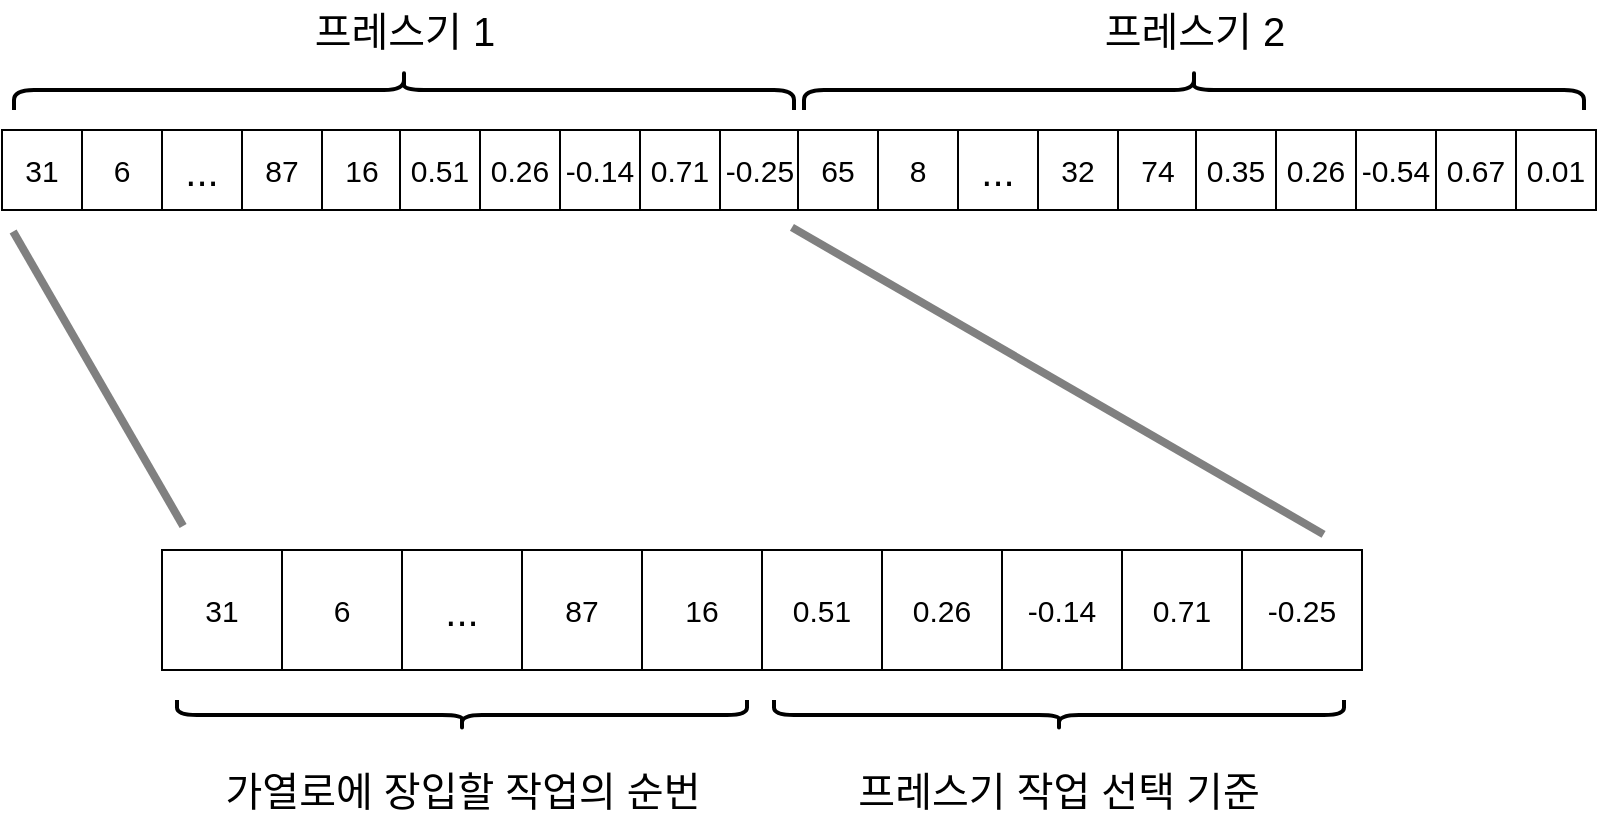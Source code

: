 <mxfile version="15.5.4" type="github">
  <diagram id="wdg7d6GIiMwj1WEckeHe" name="Page-1">
    <mxGraphModel dx="2480" dy="987" grid="1" gridSize="10" guides="1" tooltips="1" connect="1" arrows="1" fold="1" page="1" pageScale="1" pageWidth="827" pageHeight="1169" math="0" shadow="0">
      <root>
        <mxCell id="0" />
        <mxCell id="1" parent="0" />
        <mxCell id="QtLdcIYBbhYkDuSN89B0-1" value="" style="shape=table;html=1;whiteSpace=wrap;startSize=0;container=1;collapsible=0;childLayout=tableLayout;rounded=1;sketch=0;fontSize=16;" parent="1" vertex="1">
          <mxGeometry x="14" y="70" width="200" height="40" as="geometry" />
        </mxCell>
        <mxCell id="QtLdcIYBbhYkDuSN89B0-2" value="" style="shape=partialRectangle;html=1;whiteSpace=wrap;collapsible=0;dropTarget=0;pointerEvents=0;fillColor=none;top=0;left=0;bottom=0;right=0;points=[[0,0.5],[1,0.5]];portConstraint=eastwest;" parent="QtLdcIYBbhYkDuSN89B0-1" vertex="1">
          <mxGeometry width="200" height="40" as="geometry" />
        </mxCell>
        <mxCell id="QtLdcIYBbhYkDuSN89B0-3" value="&lt;font style=&quot;font-size: 15px&quot;&gt;31&lt;/font&gt;" style="shape=partialRectangle;html=1;whiteSpace=wrap;connectable=0;fillColor=none;top=0;left=0;bottom=0;right=0;overflow=hidden;pointerEvents=1;" parent="QtLdcIYBbhYkDuSN89B0-2" vertex="1">
          <mxGeometry width="40" height="40" as="geometry">
            <mxRectangle width="40" height="40" as="alternateBounds" />
          </mxGeometry>
        </mxCell>
        <mxCell id="QtLdcIYBbhYkDuSN89B0-4" value="&lt;font size=&quot;1&quot;&gt;&lt;span style=&quot;font-weight: normal ; font-size: 15px&quot;&gt;6&lt;/span&gt;&lt;/font&gt;" style="shape=partialRectangle;html=1;whiteSpace=wrap;connectable=0;fillColor=none;top=0;left=0;bottom=0;right=0;overflow=hidden;pointerEvents=1;fontStyle=1" parent="QtLdcIYBbhYkDuSN89B0-2" vertex="1">
          <mxGeometry x="40" width="40" height="40" as="geometry">
            <mxRectangle width="40" height="40" as="alternateBounds" />
          </mxGeometry>
        </mxCell>
        <mxCell id="QtLdcIYBbhYkDuSN89B0-5" value="&lt;font style=&quot;font-size: 20px&quot;&gt;...&lt;/font&gt;" style="shape=partialRectangle;html=1;whiteSpace=wrap;connectable=0;fillColor=none;top=0;left=0;bottom=0;right=0;overflow=hidden;pointerEvents=1;" parent="QtLdcIYBbhYkDuSN89B0-2" vertex="1">
          <mxGeometry x="80" width="40" height="40" as="geometry">
            <mxRectangle width="40" height="40" as="alternateBounds" />
          </mxGeometry>
        </mxCell>
        <mxCell id="QtLdcIYBbhYkDuSN89B0-14" value="&lt;font style=&quot;font-size: 15px&quot;&gt;87&lt;/font&gt;" style="shape=partialRectangle;html=1;whiteSpace=wrap;connectable=0;fillColor=none;top=0;left=0;bottom=0;right=0;overflow=hidden;pointerEvents=1;" parent="QtLdcIYBbhYkDuSN89B0-2" vertex="1">
          <mxGeometry x="120" width="40" height="40" as="geometry">
            <mxRectangle width="40" height="40" as="alternateBounds" />
          </mxGeometry>
        </mxCell>
        <mxCell id="QtLdcIYBbhYkDuSN89B0-15" value="&lt;font style=&quot;font-size: 15px&quot;&gt;16&lt;/font&gt;" style="shape=partialRectangle;html=1;whiteSpace=wrap;connectable=0;fillColor=none;top=0;left=0;bottom=0;right=0;overflow=hidden;pointerEvents=1;" parent="QtLdcIYBbhYkDuSN89B0-2" vertex="1">
          <mxGeometry x="160" width="40" height="40" as="geometry">
            <mxRectangle width="40" height="40" as="alternateBounds" />
          </mxGeometry>
        </mxCell>
        <mxCell id="rLPBgmUreou9VduvHPSA-52" value="" style="shape=table;html=1;whiteSpace=wrap;startSize=0;container=1;collapsible=0;childLayout=tableLayout;rounded=1;sketch=0;fontSize=16;" parent="1" vertex="1">
          <mxGeometry x="213" y="70" width="200" height="40" as="geometry" />
        </mxCell>
        <mxCell id="rLPBgmUreou9VduvHPSA-53" value="" style="shape=partialRectangle;html=1;whiteSpace=wrap;collapsible=0;dropTarget=0;pointerEvents=0;fillColor=none;top=0;left=0;bottom=0;right=0;points=[[0,0.5],[1,0.5]];portConstraint=eastwest;" parent="rLPBgmUreou9VduvHPSA-52" vertex="1">
          <mxGeometry width="200" height="40" as="geometry" />
        </mxCell>
        <mxCell id="rLPBgmUreou9VduvHPSA-54" value="&lt;font&gt;&lt;font style=&quot;font-size: 15px&quot;&gt;0.51&lt;/font&gt;&lt;br&gt;&lt;/font&gt;" style="shape=partialRectangle;html=1;whiteSpace=wrap;connectable=0;fillColor=none;top=0;left=0;bottom=0;right=0;overflow=hidden;pointerEvents=1;" parent="rLPBgmUreou9VduvHPSA-53" vertex="1">
          <mxGeometry width="40" height="40" as="geometry">
            <mxRectangle width="40" height="40" as="alternateBounds" />
          </mxGeometry>
        </mxCell>
        <mxCell id="rLPBgmUreou9VduvHPSA-55" value="&lt;font size=&quot;1&quot;&gt;&lt;span style=&quot;font-weight: normal ; font-size: 15px&quot;&gt;0.26&lt;/span&gt;&lt;/font&gt;" style="shape=partialRectangle;html=1;whiteSpace=wrap;connectable=0;fillColor=none;top=0;left=0;bottom=0;right=0;overflow=hidden;pointerEvents=1;fontStyle=1" parent="rLPBgmUreou9VduvHPSA-53" vertex="1">
          <mxGeometry x="40" width="40" height="40" as="geometry">
            <mxRectangle width="40" height="40" as="alternateBounds" />
          </mxGeometry>
        </mxCell>
        <mxCell id="rLPBgmUreou9VduvHPSA-56" value="&lt;font style=&quot;font-size: 15px&quot;&gt;-0.14&lt;/font&gt;" style="shape=partialRectangle;html=1;whiteSpace=wrap;connectable=0;fillColor=none;top=0;left=0;bottom=0;right=0;overflow=hidden;pointerEvents=1;" parent="rLPBgmUreou9VduvHPSA-53" vertex="1">
          <mxGeometry x="80" width="40" height="40" as="geometry">
            <mxRectangle width="40" height="40" as="alternateBounds" />
          </mxGeometry>
        </mxCell>
        <mxCell id="rLPBgmUreou9VduvHPSA-57" value="&lt;font style=&quot;font-size: 15px&quot;&gt;0.71&lt;/font&gt;" style="shape=partialRectangle;html=1;whiteSpace=wrap;connectable=0;fillColor=none;top=0;left=0;bottom=0;right=0;overflow=hidden;pointerEvents=1;" parent="rLPBgmUreou9VduvHPSA-53" vertex="1">
          <mxGeometry x="120" width="40" height="40" as="geometry">
            <mxRectangle width="40" height="40" as="alternateBounds" />
          </mxGeometry>
        </mxCell>
        <mxCell id="rLPBgmUreou9VduvHPSA-58" value="&lt;font style=&quot;font-size: 15px&quot;&gt;-0.25&lt;/font&gt;" style="shape=partialRectangle;html=1;whiteSpace=wrap;connectable=0;fillColor=none;top=0;left=0;bottom=0;right=0;overflow=hidden;pointerEvents=1;" parent="rLPBgmUreou9VduvHPSA-53" vertex="1">
          <mxGeometry x="160" width="40" height="40" as="geometry">
            <mxRectangle width="40" height="40" as="alternateBounds" />
          </mxGeometry>
        </mxCell>
        <mxCell id="rLPBgmUreou9VduvHPSA-116" value="" style="shape=table;html=1;whiteSpace=wrap;startSize=0;container=1;collapsible=0;childLayout=tableLayout;rounded=1;sketch=0;fontSize=16;" parent="1" vertex="1">
          <mxGeometry x="412" y="70" width="200" height="40" as="geometry" />
        </mxCell>
        <mxCell id="rLPBgmUreou9VduvHPSA-117" value="" style="shape=partialRectangle;html=1;whiteSpace=wrap;collapsible=0;dropTarget=0;pointerEvents=0;fillColor=none;top=0;left=0;bottom=0;right=0;points=[[0,0.5],[1,0.5]];portConstraint=eastwest;" parent="rLPBgmUreou9VduvHPSA-116" vertex="1">
          <mxGeometry width="200" height="40" as="geometry" />
        </mxCell>
        <mxCell id="rLPBgmUreou9VduvHPSA-118" value="&lt;font style=&quot;font-size: 15px&quot;&gt;65&lt;/font&gt;" style="shape=partialRectangle;html=1;whiteSpace=wrap;connectable=0;fillColor=none;top=0;left=0;bottom=0;right=0;overflow=hidden;pointerEvents=1;" parent="rLPBgmUreou9VduvHPSA-117" vertex="1">
          <mxGeometry width="40" height="40" as="geometry">
            <mxRectangle width="40" height="40" as="alternateBounds" />
          </mxGeometry>
        </mxCell>
        <mxCell id="rLPBgmUreou9VduvHPSA-119" value="&lt;font style=&quot;font-size: 14px&quot;&gt;&lt;span style=&quot;font-weight: normal ; font-size: 15px&quot;&gt;8&lt;/span&gt;&lt;/font&gt;" style="shape=partialRectangle;html=1;whiteSpace=wrap;connectable=0;fillColor=none;top=0;left=0;bottom=0;right=0;overflow=hidden;pointerEvents=1;fontStyle=1" parent="rLPBgmUreou9VduvHPSA-117" vertex="1">
          <mxGeometry x="40" width="40" height="40" as="geometry">
            <mxRectangle width="40" height="40" as="alternateBounds" />
          </mxGeometry>
        </mxCell>
        <mxCell id="rLPBgmUreou9VduvHPSA-120" value="&lt;font style=&quot;font-size: 20px&quot;&gt;...&lt;/font&gt;" style="shape=partialRectangle;html=1;whiteSpace=wrap;connectable=0;fillColor=none;top=0;left=0;bottom=0;right=0;overflow=hidden;pointerEvents=1;" parent="rLPBgmUreou9VduvHPSA-117" vertex="1">
          <mxGeometry x="80" width="40" height="40" as="geometry">
            <mxRectangle width="40" height="40" as="alternateBounds" />
          </mxGeometry>
        </mxCell>
        <mxCell id="rLPBgmUreou9VduvHPSA-121" value="&lt;font style=&quot;font-size: 15px&quot;&gt;32&lt;/font&gt;" style="shape=partialRectangle;html=1;whiteSpace=wrap;connectable=0;fillColor=none;top=0;left=0;bottom=0;right=0;overflow=hidden;pointerEvents=1;" parent="rLPBgmUreou9VduvHPSA-117" vertex="1">
          <mxGeometry x="120" width="40" height="40" as="geometry">
            <mxRectangle width="40" height="40" as="alternateBounds" />
          </mxGeometry>
        </mxCell>
        <mxCell id="rLPBgmUreou9VduvHPSA-122" value="&lt;font style=&quot;font-size: 15px&quot;&gt;74&lt;/font&gt;" style="shape=partialRectangle;html=1;whiteSpace=wrap;connectable=0;fillColor=none;top=0;left=0;bottom=0;right=0;overflow=hidden;pointerEvents=1;" parent="rLPBgmUreou9VduvHPSA-117" vertex="1">
          <mxGeometry x="160" width="40" height="40" as="geometry">
            <mxRectangle width="40" height="40" as="alternateBounds" />
          </mxGeometry>
        </mxCell>
        <mxCell id="rLPBgmUreou9VduvHPSA-123" value="" style="shape=table;html=1;whiteSpace=wrap;startSize=0;container=1;collapsible=0;childLayout=tableLayout;rounded=1;sketch=0;fontSize=16;" parent="1" vertex="1">
          <mxGeometry x="611" y="70" width="200" height="40" as="geometry" />
        </mxCell>
        <mxCell id="rLPBgmUreou9VduvHPSA-124" value="" style="shape=partialRectangle;html=1;whiteSpace=wrap;collapsible=0;dropTarget=0;pointerEvents=0;fillColor=none;top=0;left=0;bottom=0;right=0;points=[[0,0.5],[1,0.5]];portConstraint=eastwest;" parent="rLPBgmUreou9VduvHPSA-123" vertex="1">
          <mxGeometry width="200" height="40" as="geometry" />
        </mxCell>
        <mxCell id="rLPBgmUreou9VduvHPSA-125" value="&lt;font style=&quot;font-size: 15px&quot;&gt;0.35&lt;/font&gt;" style="shape=partialRectangle;html=1;whiteSpace=wrap;connectable=0;fillColor=none;top=0;left=0;bottom=0;right=0;overflow=hidden;pointerEvents=1;" parent="rLPBgmUreou9VduvHPSA-124" vertex="1">
          <mxGeometry width="40" height="40" as="geometry">
            <mxRectangle width="40" height="40" as="alternateBounds" />
          </mxGeometry>
        </mxCell>
        <mxCell id="rLPBgmUreou9VduvHPSA-126" value="&lt;font style=&quot;font-size: 14px&quot;&gt;&lt;span style=&quot;font-weight: normal ; font-size: 15px&quot;&gt;0.26&lt;/span&gt;&lt;/font&gt;" style="shape=partialRectangle;html=1;whiteSpace=wrap;connectable=0;fillColor=none;top=0;left=0;bottom=0;right=0;overflow=hidden;pointerEvents=1;fontStyle=1" parent="rLPBgmUreou9VduvHPSA-124" vertex="1">
          <mxGeometry x="40" width="40" height="40" as="geometry">
            <mxRectangle width="40" height="40" as="alternateBounds" />
          </mxGeometry>
        </mxCell>
        <mxCell id="rLPBgmUreou9VduvHPSA-127" value="&lt;font style=&quot;font-size: 15px&quot;&gt;-0.54&lt;/font&gt;" style="shape=partialRectangle;html=1;whiteSpace=wrap;connectable=0;fillColor=none;top=0;left=0;bottom=0;right=0;overflow=hidden;pointerEvents=1;" parent="rLPBgmUreou9VduvHPSA-124" vertex="1">
          <mxGeometry x="80" width="40" height="40" as="geometry">
            <mxRectangle width="40" height="40" as="alternateBounds" />
          </mxGeometry>
        </mxCell>
        <mxCell id="rLPBgmUreou9VduvHPSA-128" value="&lt;font style=&quot;font-size: 15px&quot;&gt;0.67&lt;/font&gt;" style="shape=partialRectangle;html=1;whiteSpace=wrap;connectable=0;fillColor=none;top=0;left=0;bottom=0;right=0;overflow=hidden;pointerEvents=1;" parent="rLPBgmUreou9VduvHPSA-124" vertex="1">
          <mxGeometry x="120" width="40" height="40" as="geometry">
            <mxRectangle width="40" height="40" as="alternateBounds" />
          </mxGeometry>
        </mxCell>
        <mxCell id="rLPBgmUreou9VduvHPSA-129" value="&lt;font style=&quot;font-size: 15px&quot;&gt;0.01&lt;/font&gt;" style="shape=partialRectangle;html=1;whiteSpace=wrap;connectable=0;fillColor=none;top=0;left=0;bottom=0;right=0;overflow=hidden;pointerEvents=1;" parent="rLPBgmUreou9VduvHPSA-124" vertex="1">
          <mxGeometry x="160" width="40" height="40" as="geometry">
            <mxRectangle width="40" height="40" as="alternateBounds" />
          </mxGeometry>
        </mxCell>
        <mxCell id="rLPBgmUreou9VduvHPSA-130" value="" style="shape=curlyBracket;whiteSpace=wrap;html=1;rounded=1;flipH=1;fontSize=15;rotation=-90;strokeWidth=2;" parent="1" vertex="1">
          <mxGeometry x="205" y="-145" width="20" height="390" as="geometry" />
        </mxCell>
        <mxCell id="rLPBgmUreou9VduvHPSA-131" value="" style="shape=curlyBracket;whiteSpace=wrap;html=1;rounded=1;flipH=1;fontSize=15;rotation=-90;strokeWidth=2;" parent="1" vertex="1">
          <mxGeometry x="600" y="-145" width="20" height="390" as="geometry" />
        </mxCell>
        <mxCell id="rLPBgmUreou9VduvHPSA-132" value="&lt;font style=&quot;background-color: rgb(255 , 255 , 255) ; font-size: 20px&quot;&gt;프레스기 1&lt;/font&gt;" style="text;html=1;align=center;verticalAlign=middle;resizable=0;points=[];autosize=1;strokeColor=none;fillColor=none;fontSize=15;" parent="1" vertex="1">
          <mxGeometry x="160" y="5" width="110" height="30" as="geometry" />
        </mxCell>
        <mxCell id="rLPBgmUreou9VduvHPSA-133" value="&lt;font style=&quot;background-color: rgb(255 , 255 , 255) ; font-size: 20px&quot;&gt;프레스기 2&lt;/font&gt;" style="text;html=1;align=center;verticalAlign=middle;resizable=0;points=[];autosize=1;strokeColor=none;fillColor=none;fontSize=15;" parent="1" vertex="1">
          <mxGeometry x="555" y="5" width="110" height="30" as="geometry" />
        </mxCell>
        <mxCell id="rLPBgmUreou9VduvHPSA-137" value="" style="shape=table;html=1;whiteSpace=wrap;startSize=0;container=1;collapsible=0;childLayout=tableLayout;rounded=1;sketch=0;fontSize=16;" parent="1" vertex="1">
          <mxGeometry x="94" y="280" width="300" height="60" as="geometry" />
        </mxCell>
        <mxCell id="rLPBgmUreou9VduvHPSA-138" value="" style="shape=partialRectangle;html=1;whiteSpace=wrap;collapsible=0;dropTarget=0;pointerEvents=0;fillColor=none;top=0;left=0;bottom=0;right=0;points=[[0,0.5],[1,0.5]];portConstraint=eastwest;" parent="rLPBgmUreou9VduvHPSA-137" vertex="1">
          <mxGeometry width="300" height="60" as="geometry" />
        </mxCell>
        <mxCell id="rLPBgmUreou9VduvHPSA-139" value="&lt;font style=&quot;font-size: 15px&quot;&gt;31&lt;/font&gt;" style="shape=partialRectangle;html=1;whiteSpace=wrap;connectable=0;fillColor=none;top=0;left=0;bottom=0;right=0;overflow=hidden;pointerEvents=1;" parent="rLPBgmUreou9VduvHPSA-138" vertex="1">
          <mxGeometry width="60" height="60" as="geometry">
            <mxRectangle width="60" height="60" as="alternateBounds" />
          </mxGeometry>
        </mxCell>
        <mxCell id="rLPBgmUreou9VduvHPSA-140" value="&lt;font size=&quot;1&quot;&gt;&lt;span style=&quot;font-weight: normal ; font-size: 15px&quot;&gt;6&lt;/span&gt;&lt;/font&gt;" style="shape=partialRectangle;html=1;whiteSpace=wrap;connectable=0;fillColor=none;top=0;left=0;bottom=0;right=0;overflow=hidden;pointerEvents=1;fontStyle=1" parent="rLPBgmUreou9VduvHPSA-138" vertex="1">
          <mxGeometry x="60" width="60" height="60" as="geometry">
            <mxRectangle width="60" height="60" as="alternateBounds" />
          </mxGeometry>
        </mxCell>
        <mxCell id="rLPBgmUreou9VduvHPSA-141" value="&lt;font style=&quot;font-size: 20px&quot;&gt;...&lt;/font&gt;" style="shape=partialRectangle;html=1;whiteSpace=wrap;connectable=0;fillColor=none;top=0;left=0;bottom=0;right=0;overflow=hidden;pointerEvents=1;" parent="rLPBgmUreou9VduvHPSA-138" vertex="1">
          <mxGeometry x="120" width="60" height="60" as="geometry">
            <mxRectangle width="60" height="60" as="alternateBounds" />
          </mxGeometry>
        </mxCell>
        <mxCell id="rLPBgmUreou9VduvHPSA-142" value="&lt;font style=&quot;font-size: 15px&quot;&gt;87&lt;/font&gt;" style="shape=partialRectangle;html=1;whiteSpace=wrap;connectable=0;fillColor=none;top=0;left=0;bottom=0;right=0;overflow=hidden;pointerEvents=1;" parent="rLPBgmUreou9VduvHPSA-138" vertex="1">
          <mxGeometry x="180" width="60" height="60" as="geometry">
            <mxRectangle width="60" height="60" as="alternateBounds" />
          </mxGeometry>
        </mxCell>
        <mxCell id="rLPBgmUreou9VduvHPSA-143" value="&lt;font style=&quot;font-size: 15px&quot;&gt;16&lt;/font&gt;" style="shape=partialRectangle;html=1;whiteSpace=wrap;connectable=0;fillColor=none;top=0;left=0;bottom=0;right=0;overflow=hidden;pointerEvents=1;" parent="rLPBgmUreou9VduvHPSA-138" vertex="1">
          <mxGeometry x="240" width="60" height="60" as="geometry">
            <mxRectangle width="60" height="60" as="alternateBounds" />
          </mxGeometry>
        </mxCell>
        <mxCell id="rLPBgmUreou9VduvHPSA-144" value="" style="shape=table;html=1;whiteSpace=wrap;startSize=0;container=1;collapsible=0;childLayout=tableLayout;rounded=1;sketch=0;fontSize=16;" parent="1" vertex="1">
          <mxGeometry x="394" y="280" width="300" height="60" as="geometry" />
        </mxCell>
        <mxCell id="rLPBgmUreou9VduvHPSA-145" value="" style="shape=partialRectangle;html=1;whiteSpace=wrap;collapsible=0;dropTarget=0;pointerEvents=0;fillColor=none;top=0;left=0;bottom=0;right=0;points=[[0,0.5],[1,0.5]];portConstraint=eastwest;" parent="rLPBgmUreou9VduvHPSA-144" vertex="1">
          <mxGeometry width="300" height="60" as="geometry" />
        </mxCell>
        <mxCell id="rLPBgmUreou9VduvHPSA-146" value="&lt;font&gt;&lt;font style=&quot;font-size: 15px&quot;&gt;0.51&lt;/font&gt;&lt;br&gt;&lt;/font&gt;" style="shape=partialRectangle;html=1;whiteSpace=wrap;connectable=0;fillColor=none;top=0;left=0;bottom=0;right=0;overflow=hidden;pointerEvents=1;" parent="rLPBgmUreou9VduvHPSA-145" vertex="1">
          <mxGeometry width="60" height="60" as="geometry">
            <mxRectangle width="60" height="60" as="alternateBounds" />
          </mxGeometry>
        </mxCell>
        <mxCell id="rLPBgmUreou9VduvHPSA-147" value="&lt;font size=&quot;1&quot;&gt;&lt;span style=&quot;font-weight: normal ; font-size: 15px&quot;&gt;0.26&lt;/span&gt;&lt;/font&gt;" style="shape=partialRectangle;html=1;whiteSpace=wrap;connectable=0;fillColor=none;top=0;left=0;bottom=0;right=0;overflow=hidden;pointerEvents=1;fontStyle=1" parent="rLPBgmUreou9VduvHPSA-145" vertex="1">
          <mxGeometry x="60" width="60" height="60" as="geometry">
            <mxRectangle width="60" height="60" as="alternateBounds" />
          </mxGeometry>
        </mxCell>
        <mxCell id="rLPBgmUreou9VduvHPSA-148" value="&lt;font style=&quot;font-size: 15px&quot;&gt;-0.14&lt;/font&gt;" style="shape=partialRectangle;html=1;whiteSpace=wrap;connectable=0;fillColor=none;top=0;left=0;bottom=0;right=0;overflow=hidden;pointerEvents=1;" parent="rLPBgmUreou9VduvHPSA-145" vertex="1">
          <mxGeometry x="120" width="60" height="60" as="geometry">
            <mxRectangle width="60" height="60" as="alternateBounds" />
          </mxGeometry>
        </mxCell>
        <mxCell id="rLPBgmUreou9VduvHPSA-149" value="&lt;font style=&quot;font-size: 15px&quot;&gt;0.71&lt;/font&gt;" style="shape=partialRectangle;html=1;whiteSpace=wrap;connectable=0;fillColor=none;top=0;left=0;bottom=0;right=0;overflow=hidden;pointerEvents=1;" parent="rLPBgmUreou9VduvHPSA-145" vertex="1">
          <mxGeometry x="180" width="60" height="60" as="geometry">
            <mxRectangle width="60" height="60" as="alternateBounds" />
          </mxGeometry>
        </mxCell>
        <mxCell id="rLPBgmUreou9VduvHPSA-150" value="&lt;font style=&quot;font-size: 15px&quot;&gt;-0.25&lt;/font&gt;" style="shape=partialRectangle;html=1;whiteSpace=wrap;connectable=0;fillColor=none;top=0;left=0;bottom=0;right=0;overflow=hidden;pointerEvents=1;" parent="rLPBgmUreou9VduvHPSA-145" vertex="1">
          <mxGeometry x="240" width="60" height="60" as="geometry">
            <mxRectangle width="60" height="60" as="alternateBounds" />
          </mxGeometry>
        </mxCell>
        <mxCell id="rLPBgmUreou9VduvHPSA-151" value="" style="shape=curlyBracket;whiteSpace=wrap;html=1;rounded=1;flipH=1;fontSize=15;rotation=90;strokeWidth=2;" parent="1" vertex="1">
          <mxGeometry x="236.5" y="220" width="15" height="285" as="geometry" />
        </mxCell>
        <mxCell id="rLPBgmUreou9VduvHPSA-153" value="&lt;font style=&quot;background-color: rgb(255 , 255 , 255) ; font-size: 20px&quot;&gt;가열로에 장입할 작업의 순번&lt;/font&gt;" style="text;html=1;align=center;verticalAlign=middle;resizable=0;points=[];autosize=1;strokeColor=none;fillColor=none;fontSize=15;" parent="1" vertex="1">
          <mxGeometry x="109" y="385" width="270" height="30" as="geometry" />
        </mxCell>
        <mxCell id="rLPBgmUreou9VduvHPSA-154" value="&lt;font style=&quot;background-color: rgb(255 , 255 , 255) ; font-size: 20px&quot;&gt;프레스기 작업 선택 기준&lt;/font&gt;" style="text;html=1;align=center;verticalAlign=middle;resizable=0;points=[];autosize=1;strokeColor=none;fillColor=none;fontSize=15;" parent="1" vertex="1">
          <mxGeometry x="426.88" y="385" width="230" height="30" as="geometry" />
        </mxCell>
        <mxCell id="_bLxRLUnR8zpAvFd7r4C-4" value="" style="line;strokeWidth=4;direction=south;html=1;rotation=-60;strokeColor=#808080;" parent="1" vertex="1">
          <mxGeometry x="536.88" y="41.97" width="10" height="306.94" as="geometry" />
        </mxCell>
        <mxCell id="_bLxRLUnR8zpAvFd7r4C-5" value="" style="line;strokeWidth=4;direction=south;html=1;rotation=-30;strokeColor=#808080;sketch=0;" parent="1" vertex="1">
          <mxGeometry x="59.47" y="109.36" width="5.18" height="170" as="geometry" />
        </mxCell>
        <mxCell id="_bLxRLUnR8zpAvFd7r4C-13" value="" style="shape=curlyBracket;whiteSpace=wrap;html=1;rounded=1;flipH=1;fontSize=15;rotation=90;strokeWidth=2;" parent="1" vertex="1">
          <mxGeometry x="535" y="220" width="15" height="285" as="geometry" />
        </mxCell>
      </root>
    </mxGraphModel>
  </diagram>
</mxfile>
